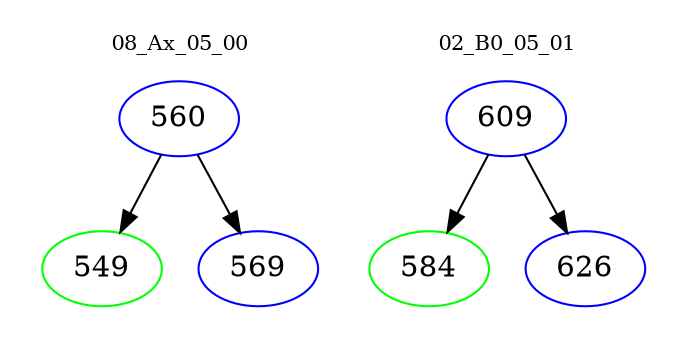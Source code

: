 digraph{
subgraph cluster_0 {
color = white
label = "08_Ax_05_00";
fontsize=10;
T0_560 [label="560", color="blue"]
T0_560 -> T0_549 [color="black"]
T0_549 [label="549", color="green"]
T0_560 -> T0_569 [color="black"]
T0_569 [label="569", color="blue"]
}
subgraph cluster_1 {
color = white
label = "02_B0_05_01";
fontsize=10;
T1_609 [label="609", color="blue"]
T1_609 -> T1_584 [color="black"]
T1_584 [label="584", color="green"]
T1_609 -> T1_626 [color="black"]
T1_626 [label="626", color="blue"]
}
}
